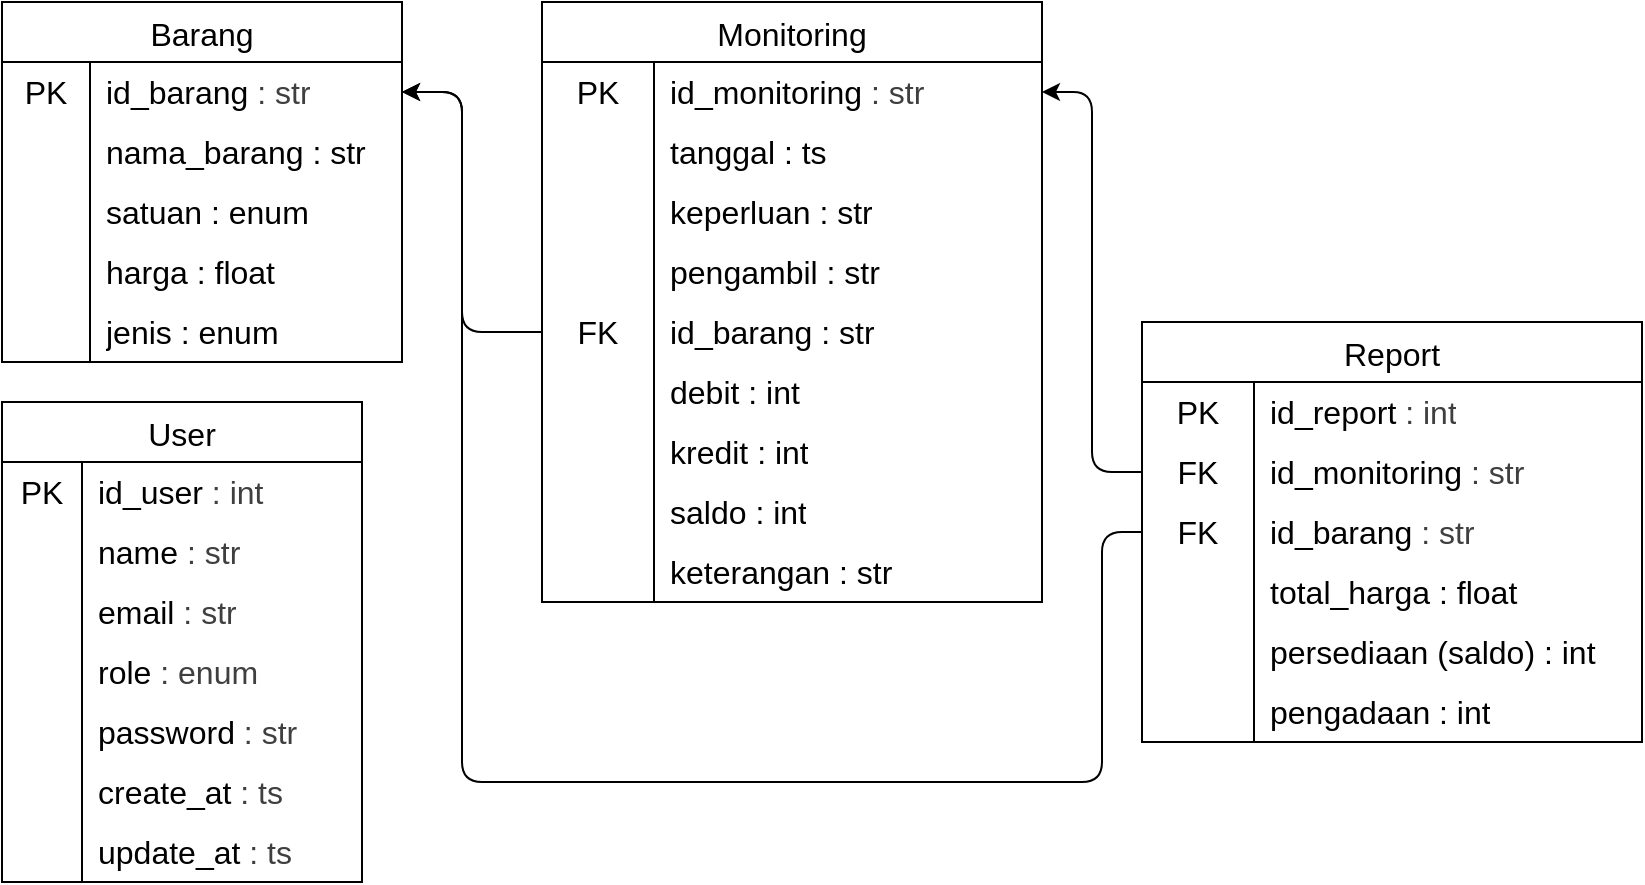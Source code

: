 <mxfile>
    <diagram id="gFzKR7g1kP2Q_AJf-VaJ" name="relation-tb">
        <mxGraphModel dx="2092" dy="632" grid="1" gridSize="10" guides="1" tooltips="1" connect="1" arrows="1" fold="1" page="1" pageScale="1" pageWidth="850" pageHeight="1100" math="0" shadow="0">
            <root>
                <mxCell id="0"/>
                <mxCell id="1" parent="0"/>
                <mxCell id="rcwX4UWqx9n2q3kjwGo_-1" value="Monitoring" style="shape=table;startSize=30;container=1;collapsible=0;childLayout=tableLayout;fixedRows=1;rowLines=0;fontStyle=0;strokeColor=default;fontSize=16;" parent="1" vertex="1">
                    <mxGeometry x="180" y="80" width="250" height="300" as="geometry"/>
                </mxCell>
                <mxCell id="rcwX4UWqx9n2q3kjwGo_-26" value="" style="shape=tableRow;horizontal=0;startSize=0;swimlaneHead=0;swimlaneBody=0;top=0;left=0;bottom=0;right=0;collapsible=0;dropTarget=0;fillColor=none;points=[[0,0.5],[1,0.5]];portConstraint=eastwest;strokeColor=inherit;fontSize=16;" parent="rcwX4UWqx9n2q3kjwGo_-1" vertex="1">
                    <mxGeometry y="30" width="250" height="30" as="geometry"/>
                </mxCell>
                <mxCell id="rcwX4UWqx9n2q3kjwGo_-27" value="PK" style="shape=partialRectangle;html=1;whiteSpace=wrap;connectable=0;fillColor=none;top=0;left=0;bottom=0;right=0;overflow=hidden;strokeColor=inherit;fontSize=16;" parent="rcwX4UWqx9n2q3kjwGo_-26" vertex="1">
                    <mxGeometry width="56" height="30" as="geometry">
                        <mxRectangle width="56" height="30" as="alternateBounds"/>
                    </mxGeometry>
                </mxCell>
                <mxCell id="rcwX4UWqx9n2q3kjwGo_-28" value="&lt;span style=&quot;background-color: transparent; color: rgb(63, 63, 63);&quot;&gt;&lt;font color=&quot;#000000&quot;&gt;id_monitoring&lt;/font&gt;&lt;/span&gt;&lt;span style=&quot;color: rgb(63, 63, 63); background-color: transparent;&quot;&gt; : str&lt;/span&gt;" style="shape=partialRectangle;html=1;whiteSpace=wrap;connectable=0;fillColor=none;top=0;left=0;bottom=0;right=0;align=left;spacingLeft=6;overflow=hidden;strokeColor=inherit;fontSize=16;" parent="rcwX4UWqx9n2q3kjwGo_-26" vertex="1">
                    <mxGeometry x="56" width="194" height="30" as="geometry">
                        <mxRectangle width="194" height="30" as="alternateBounds"/>
                    </mxGeometry>
                </mxCell>
                <mxCell id="rcwX4UWqx9n2q3kjwGo_-161" value="" style="shape=tableRow;horizontal=0;startSize=0;swimlaneHead=0;swimlaneBody=0;top=0;left=0;bottom=0;right=0;collapsible=0;dropTarget=0;fillColor=none;points=[[0,0.5],[1,0.5]];portConstraint=eastwest;strokeColor=inherit;fontSize=16;" parent="rcwX4UWqx9n2q3kjwGo_-1" vertex="1">
                    <mxGeometry y="60" width="250" height="30" as="geometry"/>
                </mxCell>
                <mxCell id="rcwX4UWqx9n2q3kjwGo_-162" value="" style="shape=partialRectangle;html=1;whiteSpace=wrap;connectable=0;fillColor=none;top=0;left=0;bottom=0;right=0;overflow=hidden;strokeColor=inherit;fontSize=16;" parent="rcwX4UWqx9n2q3kjwGo_-161" vertex="1">
                    <mxGeometry width="56" height="30" as="geometry">
                        <mxRectangle width="56" height="30" as="alternateBounds"/>
                    </mxGeometry>
                </mxCell>
                <mxCell id="rcwX4UWqx9n2q3kjwGo_-163" value="tanggal : ts" style="shape=partialRectangle;html=1;whiteSpace=wrap;connectable=0;fillColor=none;top=0;left=0;bottom=0;right=0;align=left;spacingLeft=6;overflow=hidden;strokeColor=inherit;fontSize=16;" parent="rcwX4UWqx9n2q3kjwGo_-161" vertex="1">
                    <mxGeometry x="56" width="194" height="30" as="geometry">
                        <mxRectangle width="194" height="30" as="alternateBounds"/>
                    </mxGeometry>
                </mxCell>
                <mxCell id="rcwX4UWqx9n2q3kjwGo_-5" value="" style="shape=tableRow;horizontal=0;startSize=0;swimlaneHead=0;swimlaneBody=0;top=0;left=0;bottom=0;right=0;collapsible=0;dropTarget=0;fillColor=none;points=[[0,0.5],[1,0.5]];portConstraint=eastwest;strokeColor=inherit;fontSize=16;" parent="rcwX4UWqx9n2q3kjwGo_-1" vertex="1">
                    <mxGeometry y="90" width="250" height="30" as="geometry"/>
                </mxCell>
                <mxCell id="rcwX4UWqx9n2q3kjwGo_-6" value="" style="shape=partialRectangle;html=1;whiteSpace=wrap;connectable=0;fillColor=none;top=0;left=0;bottom=0;right=0;overflow=hidden;strokeColor=inherit;fontSize=16;" parent="rcwX4UWqx9n2q3kjwGo_-5" vertex="1">
                    <mxGeometry width="56" height="30" as="geometry">
                        <mxRectangle width="56" height="30" as="alternateBounds"/>
                    </mxGeometry>
                </mxCell>
                <mxCell id="rcwX4UWqx9n2q3kjwGo_-7" value="keperluan : str" style="shape=partialRectangle;html=1;whiteSpace=wrap;connectable=0;fillColor=none;top=0;left=0;bottom=0;right=0;align=left;spacingLeft=6;overflow=hidden;strokeColor=inherit;fontSize=16;" parent="rcwX4UWqx9n2q3kjwGo_-5" vertex="1">
                    <mxGeometry x="56" width="194" height="30" as="geometry">
                        <mxRectangle width="194" height="30" as="alternateBounds"/>
                    </mxGeometry>
                </mxCell>
                <mxCell id="rcwX4UWqx9n2q3kjwGo_-130" value="" style="shape=tableRow;horizontal=0;startSize=0;swimlaneHead=0;swimlaneBody=0;top=0;left=0;bottom=0;right=0;collapsible=0;dropTarget=0;fillColor=none;points=[[0,0.5],[1,0.5]];portConstraint=eastwest;strokeColor=inherit;fontSize=16;" parent="rcwX4UWqx9n2q3kjwGo_-1" vertex="1">
                    <mxGeometry y="120" width="250" height="30" as="geometry"/>
                </mxCell>
                <mxCell id="rcwX4UWqx9n2q3kjwGo_-131" value="" style="shape=partialRectangle;html=1;whiteSpace=wrap;connectable=0;fillColor=none;top=0;left=0;bottom=0;right=0;overflow=hidden;strokeColor=inherit;fontSize=16;" parent="rcwX4UWqx9n2q3kjwGo_-130" vertex="1">
                    <mxGeometry width="56" height="30" as="geometry">
                        <mxRectangle width="56" height="30" as="alternateBounds"/>
                    </mxGeometry>
                </mxCell>
                <mxCell id="rcwX4UWqx9n2q3kjwGo_-132" value="pengambil : str" style="shape=partialRectangle;html=1;whiteSpace=wrap;connectable=0;fillColor=none;top=0;left=0;bottom=0;right=0;align=left;spacingLeft=6;overflow=hidden;strokeColor=inherit;fontSize=16;" parent="rcwX4UWqx9n2q3kjwGo_-130" vertex="1">
                    <mxGeometry x="56" width="194" height="30" as="geometry">
                        <mxRectangle width="194" height="30" as="alternateBounds"/>
                    </mxGeometry>
                </mxCell>
                <mxCell id="rcwX4UWqx9n2q3kjwGo_-73" value="" style="shape=tableRow;horizontal=0;startSize=0;swimlaneHead=0;swimlaneBody=0;top=0;left=0;bottom=0;right=0;collapsible=0;dropTarget=0;fillColor=none;points=[[0,0.5],[1,0.5]];portConstraint=eastwest;strokeColor=inherit;fontSize=16;" parent="rcwX4UWqx9n2q3kjwGo_-1" vertex="1">
                    <mxGeometry y="150" width="250" height="30" as="geometry"/>
                </mxCell>
                <mxCell id="rcwX4UWqx9n2q3kjwGo_-74" value="FK" style="shape=partialRectangle;html=1;whiteSpace=wrap;connectable=0;fillColor=none;top=0;left=0;bottom=0;right=0;overflow=hidden;strokeColor=inherit;fontSize=16;" parent="rcwX4UWqx9n2q3kjwGo_-73" vertex="1">
                    <mxGeometry width="56" height="30" as="geometry">
                        <mxRectangle width="56" height="30" as="alternateBounds"/>
                    </mxGeometry>
                </mxCell>
                <mxCell id="rcwX4UWqx9n2q3kjwGo_-75" value="id_barang : str" style="shape=partialRectangle;html=1;whiteSpace=wrap;connectable=0;fillColor=none;top=0;left=0;bottom=0;right=0;align=left;spacingLeft=6;overflow=hidden;strokeColor=inherit;fontSize=16;" parent="rcwX4UWqx9n2q3kjwGo_-73" vertex="1">
                    <mxGeometry x="56" width="194" height="30" as="geometry">
                        <mxRectangle width="194" height="30" as="alternateBounds"/>
                    </mxGeometry>
                </mxCell>
                <mxCell id="rcwX4UWqx9n2q3kjwGo_-185" value="" style="shape=tableRow;horizontal=0;startSize=0;swimlaneHead=0;swimlaneBody=0;top=0;left=0;bottom=0;right=0;collapsible=0;dropTarget=0;fillColor=none;points=[[0,0.5],[1,0.5]];portConstraint=eastwest;strokeColor=inherit;fontSize=16;" parent="rcwX4UWqx9n2q3kjwGo_-1" vertex="1">
                    <mxGeometry y="180" width="250" height="30" as="geometry"/>
                </mxCell>
                <mxCell id="rcwX4UWqx9n2q3kjwGo_-186" value="" style="shape=partialRectangle;html=1;whiteSpace=wrap;connectable=0;fillColor=none;top=0;left=0;bottom=0;right=0;overflow=hidden;strokeColor=inherit;fontSize=16;" parent="rcwX4UWqx9n2q3kjwGo_-185" vertex="1">
                    <mxGeometry width="56" height="30" as="geometry">
                        <mxRectangle width="56" height="30" as="alternateBounds"/>
                    </mxGeometry>
                </mxCell>
                <mxCell id="rcwX4UWqx9n2q3kjwGo_-187" value="debit : int" style="shape=partialRectangle;html=1;whiteSpace=wrap;connectable=0;fillColor=none;top=0;left=0;bottom=0;right=0;align=left;spacingLeft=6;overflow=hidden;strokeColor=inherit;fontSize=16;" parent="rcwX4UWqx9n2q3kjwGo_-185" vertex="1">
                    <mxGeometry x="56" width="194" height="30" as="geometry">
                        <mxRectangle width="194" height="30" as="alternateBounds"/>
                    </mxGeometry>
                </mxCell>
                <mxCell id="rcwX4UWqx9n2q3kjwGo_-182" value="" style="shape=tableRow;horizontal=0;startSize=0;swimlaneHead=0;swimlaneBody=0;top=0;left=0;bottom=0;right=0;collapsible=0;dropTarget=0;fillColor=none;points=[[0,0.5],[1,0.5]];portConstraint=eastwest;strokeColor=inherit;fontSize=16;" parent="rcwX4UWqx9n2q3kjwGo_-1" vertex="1">
                    <mxGeometry y="210" width="250" height="30" as="geometry"/>
                </mxCell>
                <mxCell id="rcwX4UWqx9n2q3kjwGo_-183" value="" style="shape=partialRectangle;html=1;whiteSpace=wrap;connectable=0;fillColor=none;top=0;left=0;bottom=0;right=0;overflow=hidden;strokeColor=inherit;fontSize=16;" parent="rcwX4UWqx9n2q3kjwGo_-182" vertex="1">
                    <mxGeometry width="56" height="30" as="geometry">
                        <mxRectangle width="56" height="30" as="alternateBounds"/>
                    </mxGeometry>
                </mxCell>
                <mxCell id="rcwX4UWqx9n2q3kjwGo_-184" value="kredit : int" style="shape=partialRectangle;html=1;whiteSpace=wrap;connectable=0;fillColor=none;top=0;left=0;bottom=0;right=0;align=left;spacingLeft=6;overflow=hidden;strokeColor=inherit;fontSize=16;" parent="rcwX4UWqx9n2q3kjwGo_-182" vertex="1">
                    <mxGeometry x="56" width="194" height="30" as="geometry">
                        <mxRectangle width="194" height="30" as="alternateBounds"/>
                    </mxGeometry>
                </mxCell>
                <mxCell id="rcwX4UWqx9n2q3kjwGo_-188" value="" style="shape=tableRow;horizontal=0;startSize=0;swimlaneHead=0;swimlaneBody=0;top=0;left=0;bottom=0;right=0;collapsible=0;dropTarget=0;fillColor=none;points=[[0,0.5],[1,0.5]];portConstraint=eastwest;strokeColor=inherit;fontSize=16;" parent="rcwX4UWqx9n2q3kjwGo_-1" vertex="1">
                    <mxGeometry y="240" width="250" height="30" as="geometry"/>
                </mxCell>
                <mxCell id="rcwX4UWqx9n2q3kjwGo_-189" value="" style="shape=partialRectangle;html=1;whiteSpace=wrap;connectable=0;fillColor=none;top=0;left=0;bottom=0;right=0;overflow=hidden;strokeColor=inherit;fontSize=16;" parent="rcwX4UWqx9n2q3kjwGo_-188" vertex="1">
                    <mxGeometry width="56" height="30" as="geometry">
                        <mxRectangle width="56" height="30" as="alternateBounds"/>
                    </mxGeometry>
                </mxCell>
                <mxCell id="rcwX4UWqx9n2q3kjwGo_-190" value="saldo : int" style="shape=partialRectangle;html=1;whiteSpace=wrap;connectable=0;fillColor=none;top=0;left=0;bottom=0;right=0;align=left;spacingLeft=6;overflow=hidden;strokeColor=inherit;fontSize=16;" parent="rcwX4UWqx9n2q3kjwGo_-188" vertex="1">
                    <mxGeometry x="56" width="194" height="30" as="geometry">
                        <mxRectangle width="194" height="30" as="alternateBounds"/>
                    </mxGeometry>
                </mxCell>
                <mxCell id="rcwX4UWqx9n2q3kjwGo_-191" value="" style="shape=tableRow;horizontal=0;startSize=0;swimlaneHead=0;swimlaneBody=0;top=0;left=0;bottom=0;right=0;collapsible=0;dropTarget=0;fillColor=none;points=[[0,0.5],[1,0.5]];portConstraint=eastwest;strokeColor=inherit;fontSize=16;" parent="rcwX4UWqx9n2q3kjwGo_-1" vertex="1">
                    <mxGeometry y="270" width="250" height="30" as="geometry"/>
                </mxCell>
                <mxCell id="rcwX4UWqx9n2q3kjwGo_-192" value="" style="shape=partialRectangle;html=1;whiteSpace=wrap;connectable=0;fillColor=none;top=0;left=0;bottom=0;right=0;overflow=hidden;strokeColor=inherit;fontSize=16;" parent="rcwX4UWqx9n2q3kjwGo_-191" vertex="1">
                    <mxGeometry width="56" height="30" as="geometry">
                        <mxRectangle width="56" height="30" as="alternateBounds"/>
                    </mxGeometry>
                </mxCell>
                <mxCell id="rcwX4UWqx9n2q3kjwGo_-193" value="keterangan : str" style="shape=partialRectangle;html=1;whiteSpace=wrap;connectable=0;fillColor=none;top=0;left=0;bottom=0;right=0;align=left;spacingLeft=6;overflow=hidden;strokeColor=inherit;fontSize=16;" parent="rcwX4UWqx9n2q3kjwGo_-191" vertex="1">
                    <mxGeometry x="56" width="194" height="30" as="geometry">
                        <mxRectangle width="194" height="30" as="alternateBounds"/>
                    </mxGeometry>
                </mxCell>
                <mxCell id="rcwX4UWqx9n2q3kjwGo_-29" value="User" style="shape=table;startSize=30;container=1;collapsible=0;childLayout=tableLayout;fixedRows=1;rowLines=0;fontStyle=0;strokeColor=default;fontSize=16;" parent="1" vertex="1">
                    <mxGeometry x="-90" y="280" width="180" height="240" as="geometry"/>
                </mxCell>
                <mxCell id="rcwX4UWqx9n2q3kjwGo_-30" value="" style="shape=tableRow;horizontal=0;startSize=0;swimlaneHead=0;swimlaneBody=0;top=0;left=0;bottom=0;right=0;collapsible=0;dropTarget=0;fillColor=none;points=[[0,0.5],[1,0.5]];portConstraint=eastwest;strokeColor=inherit;fontSize=16;" parent="rcwX4UWqx9n2q3kjwGo_-29" vertex="1">
                    <mxGeometry y="30" width="180" height="30" as="geometry"/>
                </mxCell>
                <mxCell id="rcwX4UWqx9n2q3kjwGo_-31" value="PK" style="shape=partialRectangle;html=1;whiteSpace=wrap;connectable=0;fillColor=none;top=0;left=0;bottom=0;right=0;overflow=hidden;strokeColor=inherit;fontSize=16;" parent="rcwX4UWqx9n2q3kjwGo_-30" vertex="1">
                    <mxGeometry width="40" height="30" as="geometry">
                        <mxRectangle width="40" height="30" as="alternateBounds"/>
                    </mxGeometry>
                </mxCell>
                <mxCell id="rcwX4UWqx9n2q3kjwGo_-32" value="&lt;span style=&quot;background-color: transparent; color: rgb(63, 63, 63);&quot;&gt;&lt;font color=&quot;#000000&quot;&gt;id_user&lt;/font&gt;&lt;/span&gt;&lt;span style=&quot;color: rgb(63, 63, 63); background-color: transparent;&quot;&gt;&amp;nbsp;: int&lt;/span&gt;" style="shape=partialRectangle;html=1;whiteSpace=wrap;connectable=0;fillColor=none;top=0;left=0;bottom=0;right=0;align=left;spacingLeft=6;overflow=hidden;strokeColor=inherit;fontSize=16;" parent="rcwX4UWqx9n2q3kjwGo_-30" vertex="1">
                    <mxGeometry x="40" width="140" height="30" as="geometry">
                        <mxRectangle width="140" height="30" as="alternateBounds"/>
                    </mxGeometry>
                </mxCell>
                <mxCell id="rcwX4UWqx9n2q3kjwGo_-55" value="" style="shape=tableRow;horizontal=0;startSize=0;swimlaneHead=0;swimlaneBody=0;top=0;left=0;bottom=0;right=0;collapsible=0;dropTarget=0;fillColor=none;points=[[0,0.5],[1,0.5]];portConstraint=eastwest;strokeColor=inherit;fontSize=16;" parent="rcwX4UWqx9n2q3kjwGo_-29" vertex="1">
                    <mxGeometry y="60" width="180" height="30" as="geometry"/>
                </mxCell>
                <mxCell id="rcwX4UWqx9n2q3kjwGo_-56" value="" style="shape=partialRectangle;html=1;whiteSpace=wrap;connectable=0;fillColor=none;top=0;left=0;bottom=0;right=0;overflow=hidden;strokeColor=inherit;fontSize=16;" parent="rcwX4UWqx9n2q3kjwGo_-55" vertex="1">
                    <mxGeometry width="40" height="30" as="geometry">
                        <mxRectangle width="40" height="30" as="alternateBounds"/>
                    </mxGeometry>
                </mxCell>
                <mxCell id="rcwX4UWqx9n2q3kjwGo_-57" value="&lt;span style=&quot;background-color: transparent; color: rgb(63, 63, 63);&quot;&gt;&lt;font color=&quot;#000000&quot;&gt;name&lt;/font&gt;&lt;/span&gt;&lt;span style=&quot;color: rgb(63, 63, 63); background-color: transparent;&quot;&gt; : str&lt;/span&gt;" style="shape=partialRectangle;html=1;whiteSpace=wrap;connectable=0;fillColor=none;top=0;left=0;bottom=0;right=0;align=left;spacingLeft=6;overflow=hidden;strokeColor=inherit;fontSize=16;" parent="rcwX4UWqx9n2q3kjwGo_-55" vertex="1">
                    <mxGeometry x="40" width="140" height="30" as="geometry">
                        <mxRectangle width="140" height="30" as="alternateBounds"/>
                    </mxGeometry>
                </mxCell>
                <mxCell id="rcwX4UWqx9n2q3kjwGo_-58" value="" style="shape=tableRow;horizontal=0;startSize=0;swimlaneHead=0;swimlaneBody=0;top=0;left=0;bottom=0;right=0;collapsible=0;dropTarget=0;fillColor=none;points=[[0,0.5],[1,0.5]];portConstraint=eastwest;strokeColor=inherit;fontSize=16;" parent="rcwX4UWqx9n2q3kjwGo_-29" vertex="1">
                    <mxGeometry y="90" width="180" height="30" as="geometry"/>
                </mxCell>
                <mxCell id="rcwX4UWqx9n2q3kjwGo_-59" value="" style="shape=partialRectangle;html=1;whiteSpace=wrap;connectable=0;fillColor=none;top=0;left=0;bottom=0;right=0;overflow=hidden;strokeColor=inherit;fontSize=16;" parent="rcwX4UWqx9n2q3kjwGo_-58" vertex="1">
                    <mxGeometry width="40" height="30" as="geometry">
                        <mxRectangle width="40" height="30" as="alternateBounds"/>
                    </mxGeometry>
                </mxCell>
                <mxCell id="rcwX4UWqx9n2q3kjwGo_-60" value="&lt;span style=&quot;background-color: transparent; color: rgb(63, 63, 63);&quot;&gt;&lt;font color=&quot;#000000&quot;&gt;email&lt;/font&gt;&lt;/span&gt;&lt;span style=&quot;color: rgb(63, 63, 63); background-color: transparent;&quot;&gt; : str&lt;/span&gt;" style="shape=partialRectangle;html=1;whiteSpace=wrap;connectable=0;fillColor=none;top=0;left=0;bottom=0;right=0;align=left;spacingLeft=6;overflow=hidden;strokeColor=inherit;fontSize=16;" parent="rcwX4UWqx9n2q3kjwGo_-58" vertex="1">
                    <mxGeometry x="40" width="140" height="30" as="geometry">
                        <mxRectangle width="140" height="30" as="alternateBounds"/>
                    </mxGeometry>
                </mxCell>
                <mxCell id="rcwX4UWqx9n2q3kjwGo_-61" value="" style="shape=tableRow;horizontal=0;startSize=0;swimlaneHead=0;swimlaneBody=0;top=0;left=0;bottom=0;right=0;collapsible=0;dropTarget=0;fillColor=none;points=[[0,0.5],[1,0.5]];portConstraint=eastwest;strokeColor=inherit;fontSize=16;" parent="rcwX4UWqx9n2q3kjwGo_-29" vertex="1">
                    <mxGeometry y="120" width="180" height="30" as="geometry"/>
                </mxCell>
                <mxCell id="rcwX4UWqx9n2q3kjwGo_-62" value="" style="shape=partialRectangle;html=1;whiteSpace=wrap;connectable=0;fillColor=none;top=0;left=0;bottom=0;right=0;overflow=hidden;strokeColor=inherit;fontSize=16;" parent="rcwX4UWqx9n2q3kjwGo_-61" vertex="1">
                    <mxGeometry width="40" height="30" as="geometry">
                        <mxRectangle width="40" height="30" as="alternateBounds"/>
                    </mxGeometry>
                </mxCell>
                <mxCell id="rcwX4UWqx9n2q3kjwGo_-63" value="&lt;span style=&quot;background-color: transparent; color: rgb(63, 63, 63);&quot;&gt;&lt;font color=&quot;#000000&quot;&gt;role&lt;/font&gt;&lt;/span&gt;&lt;span style=&quot;color: rgb(63, 63, 63); background-color: transparent;&quot;&gt; : enum&lt;/span&gt;" style="shape=partialRectangle;html=1;whiteSpace=wrap;connectable=0;fillColor=none;top=0;left=0;bottom=0;right=0;align=left;spacingLeft=6;overflow=hidden;strokeColor=inherit;fontSize=16;" parent="rcwX4UWqx9n2q3kjwGo_-61" vertex="1">
                    <mxGeometry x="40" width="140" height="30" as="geometry">
                        <mxRectangle width="140" height="30" as="alternateBounds"/>
                    </mxGeometry>
                </mxCell>
                <mxCell id="rcwX4UWqx9n2q3kjwGo_-64" value="" style="shape=tableRow;horizontal=0;startSize=0;swimlaneHead=0;swimlaneBody=0;top=0;left=0;bottom=0;right=0;collapsible=0;dropTarget=0;fillColor=none;points=[[0,0.5],[1,0.5]];portConstraint=eastwest;strokeColor=inherit;fontSize=16;" parent="rcwX4UWqx9n2q3kjwGo_-29" vertex="1">
                    <mxGeometry y="150" width="180" height="30" as="geometry"/>
                </mxCell>
                <mxCell id="rcwX4UWqx9n2q3kjwGo_-65" value="" style="shape=partialRectangle;html=1;whiteSpace=wrap;connectable=0;fillColor=none;top=0;left=0;bottom=0;right=0;overflow=hidden;strokeColor=inherit;fontSize=16;" parent="rcwX4UWqx9n2q3kjwGo_-64" vertex="1">
                    <mxGeometry width="40" height="30" as="geometry">
                        <mxRectangle width="40" height="30" as="alternateBounds"/>
                    </mxGeometry>
                </mxCell>
                <mxCell id="rcwX4UWqx9n2q3kjwGo_-66" value="&lt;span style=&quot;background-color: transparent; color: rgb(63, 63, 63);&quot;&gt;&lt;font color=&quot;#000000&quot;&gt;password&lt;/font&gt;&lt;/span&gt;&lt;span style=&quot;color: rgb(63, 63, 63); background-color: transparent;&quot;&gt; : str&lt;/span&gt;" style="shape=partialRectangle;html=1;whiteSpace=wrap;connectable=0;fillColor=none;top=0;left=0;bottom=0;right=0;align=left;spacingLeft=6;overflow=hidden;strokeColor=inherit;fontSize=16;" parent="rcwX4UWqx9n2q3kjwGo_-64" vertex="1">
                    <mxGeometry x="40" width="140" height="30" as="geometry">
                        <mxRectangle width="140" height="30" as="alternateBounds"/>
                    </mxGeometry>
                </mxCell>
                <mxCell id="rcwX4UWqx9n2q3kjwGo_-67" value="" style="shape=tableRow;horizontal=0;startSize=0;swimlaneHead=0;swimlaneBody=0;top=0;left=0;bottom=0;right=0;collapsible=0;dropTarget=0;fillColor=none;points=[[0,0.5],[1,0.5]];portConstraint=eastwest;strokeColor=inherit;fontSize=16;" parent="rcwX4UWqx9n2q3kjwGo_-29" vertex="1">
                    <mxGeometry y="180" width="180" height="30" as="geometry"/>
                </mxCell>
                <mxCell id="rcwX4UWqx9n2q3kjwGo_-68" value="" style="shape=partialRectangle;html=1;whiteSpace=wrap;connectable=0;fillColor=none;top=0;left=0;bottom=0;right=0;overflow=hidden;strokeColor=inherit;fontSize=16;" parent="rcwX4UWqx9n2q3kjwGo_-67" vertex="1">
                    <mxGeometry width="40" height="30" as="geometry">
                        <mxRectangle width="40" height="30" as="alternateBounds"/>
                    </mxGeometry>
                </mxCell>
                <mxCell id="rcwX4UWqx9n2q3kjwGo_-69" value="&lt;span style=&quot;background-color: transparent; color: rgb(63, 63, 63);&quot;&gt;&lt;font color=&quot;#000000&quot;&gt;create_at&lt;/font&gt;&lt;/span&gt;&lt;span style=&quot;color: rgb(63, 63, 63); background-color: transparent;&quot;&gt; : ts&lt;/span&gt;" style="shape=partialRectangle;html=1;whiteSpace=wrap;connectable=0;fillColor=none;top=0;left=0;bottom=0;right=0;align=left;spacingLeft=6;overflow=hidden;strokeColor=inherit;fontSize=16;" parent="rcwX4UWqx9n2q3kjwGo_-67" vertex="1">
                    <mxGeometry x="40" width="140" height="30" as="geometry">
                        <mxRectangle width="140" height="30" as="alternateBounds"/>
                    </mxGeometry>
                </mxCell>
                <mxCell id="rcwX4UWqx9n2q3kjwGo_-70" value="" style="shape=tableRow;horizontal=0;startSize=0;swimlaneHead=0;swimlaneBody=0;top=0;left=0;bottom=0;right=0;collapsible=0;dropTarget=0;fillColor=none;points=[[0,0.5],[1,0.5]];portConstraint=eastwest;strokeColor=inherit;fontSize=16;" parent="rcwX4UWqx9n2q3kjwGo_-29" vertex="1">
                    <mxGeometry y="210" width="180" height="30" as="geometry"/>
                </mxCell>
                <mxCell id="rcwX4UWqx9n2q3kjwGo_-71" value="" style="shape=partialRectangle;html=1;whiteSpace=wrap;connectable=0;fillColor=none;top=0;left=0;bottom=0;right=0;overflow=hidden;strokeColor=inherit;fontSize=16;" parent="rcwX4UWqx9n2q3kjwGo_-70" vertex="1">
                    <mxGeometry width="40" height="30" as="geometry">
                        <mxRectangle width="40" height="30" as="alternateBounds"/>
                    </mxGeometry>
                </mxCell>
                <mxCell id="rcwX4UWqx9n2q3kjwGo_-72" value="&lt;span style=&quot;background-color: transparent; color: rgb(63, 63, 63);&quot;&gt;&lt;font color=&quot;#000000&quot;&gt;update_at&lt;/font&gt;&lt;/span&gt;&lt;span style=&quot;color: rgb(63, 63, 63); background-color: transparent;&quot;&gt; : ts&lt;/span&gt;" style="shape=partialRectangle;html=1;whiteSpace=wrap;connectable=0;fillColor=none;top=0;left=0;bottom=0;right=0;align=left;spacingLeft=6;overflow=hidden;strokeColor=inherit;fontSize=16;" parent="rcwX4UWqx9n2q3kjwGo_-70" vertex="1">
                    <mxGeometry x="40" width="140" height="30" as="geometry">
                        <mxRectangle width="140" height="30" as="alternateBounds"/>
                    </mxGeometry>
                </mxCell>
                <mxCell id="rcwX4UWqx9n2q3kjwGo_-98" value="Barang" style="shape=table;startSize=30;container=1;collapsible=0;childLayout=tableLayout;fixedRows=1;rowLines=0;fontStyle=0;strokeColor=default;fontSize=16;" parent="1" vertex="1">
                    <mxGeometry x="-90" y="80" width="200" height="180" as="geometry"/>
                </mxCell>
                <mxCell id="rcwX4UWqx9n2q3kjwGo_-99" value="" style="shape=tableRow;horizontal=0;startSize=0;swimlaneHead=0;swimlaneBody=0;top=0;left=0;bottom=0;right=0;collapsible=0;dropTarget=0;fillColor=none;points=[[0,0.5],[1,0.5]];portConstraint=eastwest;strokeColor=inherit;fontSize=16;" parent="rcwX4UWqx9n2q3kjwGo_-98" vertex="1">
                    <mxGeometry y="30" width="200" height="30" as="geometry"/>
                </mxCell>
                <mxCell id="rcwX4UWqx9n2q3kjwGo_-100" value="PK" style="shape=partialRectangle;html=1;whiteSpace=wrap;connectable=0;fillColor=none;top=0;left=0;bottom=0;right=0;overflow=hidden;strokeColor=inherit;fontSize=16;" parent="rcwX4UWqx9n2q3kjwGo_-99" vertex="1">
                    <mxGeometry width="44" height="30" as="geometry">
                        <mxRectangle width="44" height="30" as="alternateBounds"/>
                    </mxGeometry>
                </mxCell>
                <mxCell id="rcwX4UWqx9n2q3kjwGo_-101" value="&lt;span style=&quot;background-color: transparent; color: rgb(63, 63, 63);&quot;&gt;&lt;font color=&quot;#000000&quot;&gt;id_barang&lt;/font&gt;&lt;/span&gt;&lt;span style=&quot;color: rgb(63, 63, 63); background-color: transparent;&quot;&gt;&amp;nbsp;: str&lt;/span&gt;" style="shape=partialRectangle;html=1;whiteSpace=wrap;connectable=0;fillColor=none;top=0;left=0;bottom=0;right=0;align=left;spacingLeft=6;overflow=hidden;strokeColor=inherit;fontSize=16;" parent="rcwX4UWqx9n2q3kjwGo_-99" vertex="1">
                    <mxGeometry x="44" width="156" height="30" as="geometry">
                        <mxRectangle width="156" height="30" as="alternateBounds"/>
                    </mxGeometry>
                </mxCell>
                <mxCell id="rcwX4UWqx9n2q3kjwGo_-155" value="" style="shape=tableRow;horizontal=0;startSize=0;swimlaneHead=0;swimlaneBody=0;top=0;left=0;bottom=0;right=0;collapsible=0;dropTarget=0;fillColor=none;points=[[0,0.5],[1,0.5]];portConstraint=eastwest;strokeColor=inherit;fontSize=16;" parent="rcwX4UWqx9n2q3kjwGo_-98" vertex="1">
                    <mxGeometry y="60" width="200" height="30" as="geometry"/>
                </mxCell>
                <mxCell id="rcwX4UWqx9n2q3kjwGo_-156" value="" style="shape=partialRectangle;html=1;whiteSpace=wrap;connectable=0;fillColor=none;top=0;left=0;bottom=0;right=0;overflow=hidden;strokeColor=inherit;fontSize=16;" parent="rcwX4UWqx9n2q3kjwGo_-155" vertex="1">
                    <mxGeometry width="44" height="30" as="geometry">
                        <mxRectangle width="44" height="30" as="alternateBounds"/>
                    </mxGeometry>
                </mxCell>
                <mxCell id="rcwX4UWqx9n2q3kjwGo_-157" value="nama_barang : str" style="shape=partialRectangle;html=1;whiteSpace=wrap;connectable=0;fillColor=none;top=0;left=0;bottom=0;right=0;align=left;spacingLeft=6;overflow=hidden;strokeColor=inherit;fontSize=16;" parent="rcwX4UWqx9n2q3kjwGo_-155" vertex="1">
                    <mxGeometry x="44" width="156" height="30" as="geometry">
                        <mxRectangle width="156" height="30" as="alternateBounds"/>
                    </mxGeometry>
                </mxCell>
                <mxCell id="rcwX4UWqx9n2q3kjwGo_-173" value="" style="shape=tableRow;horizontal=0;startSize=0;swimlaneHead=0;swimlaneBody=0;top=0;left=0;bottom=0;right=0;collapsible=0;dropTarget=0;fillColor=none;points=[[0,0.5],[1,0.5]];portConstraint=eastwest;strokeColor=inherit;fontSize=16;" parent="rcwX4UWqx9n2q3kjwGo_-98" vertex="1">
                    <mxGeometry y="90" width="200" height="30" as="geometry"/>
                </mxCell>
                <mxCell id="rcwX4UWqx9n2q3kjwGo_-174" value="" style="shape=partialRectangle;html=1;whiteSpace=wrap;connectable=0;fillColor=none;top=0;left=0;bottom=0;right=0;overflow=hidden;strokeColor=inherit;fontSize=16;" parent="rcwX4UWqx9n2q3kjwGo_-173" vertex="1">
                    <mxGeometry width="44" height="30" as="geometry">
                        <mxRectangle width="44" height="30" as="alternateBounds"/>
                    </mxGeometry>
                </mxCell>
                <mxCell id="rcwX4UWqx9n2q3kjwGo_-175" value="satuan : enum" style="shape=partialRectangle;html=1;whiteSpace=wrap;connectable=0;fillColor=none;top=0;left=0;bottom=0;right=0;align=left;spacingLeft=6;overflow=hidden;strokeColor=inherit;fontSize=16;" parent="rcwX4UWqx9n2q3kjwGo_-173" vertex="1">
                    <mxGeometry x="44" width="156" height="30" as="geometry">
                        <mxRectangle width="156" height="30" as="alternateBounds"/>
                    </mxGeometry>
                </mxCell>
                <mxCell id="rcwX4UWqx9n2q3kjwGo_-176" value="" style="shape=tableRow;horizontal=0;startSize=0;swimlaneHead=0;swimlaneBody=0;top=0;left=0;bottom=0;right=0;collapsible=0;dropTarget=0;fillColor=none;points=[[0,0.5],[1,0.5]];portConstraint=eastwest;strokeColor=inherit;fontSize=16;" parent="rcwX4UWqx9n2q3kjwGo_-98" vertex="1">
                    <mxGeometry y="120" width="200" height="30" as="geometry"/>
                </mxCell>
                <mxCell id="rcwX4UWqx9n2q3kjwGo_-177" value="" style="shape=partialRectangle;html=1;whiteSpace=wrap;connectable=0;fillColor=none;top=0;left=0;bottom=0;right=0;overflow=hidden;strokeColor=inherit;fontSize=16;" parent="rcwX4UWqx9n2q3kjwGo_-176" vertex="1">
                    <mxGeometry width="44" height="30" as="geometry">
                        <mxRectangle width="44" height="30" as="alternateBounds"/>
                    </mxGeometry>
                </mxCell>
                <mxCell id="rcwX4UWqx9n2q3kjwGo_-178" value="harga : float" style="shape=partialRectangle;html=1;whiteSpace=wrap;connectable=0;fillColor=none;top=0;left=0;bottom=0;right=0;align=left;spacingLeft=6;overflow=hidden;strokeColor=inherit;fontSize=16;" parent="rcwX4UWqx9n2q3kjwGo_-176" vertex="1">
                    <mxGeometry x="44" width="156" height="30" as="geometry">
                        <mxRectangle width="156" height="30" as="alternateBounds"/>
                    </mxGeometry>
                </mxCell>
                <mxCell id="2" value="" style="shape=tableRow;horizontal=0;startSize=0;swimlaneHead=0;swimlaneBody=0;top=0;left=0;bottom=0;right=0;collapsible=0;dropTarget=0;fillColor=none;points=[[0,0.5],[1,0.5]];portConstraint=eastwest;strokeColor=inherit;fontSize=16;" vertex="1" parent="rcwX4UWqx9n2q3kjwGo_-98">
                    <mxGeometry y="150" width="200" height="30" as="geometry"/>
                </mxCell>
                <mxCell id="3" value="" style="shape=partialRectangle;html=1;whiteSpace=wrap;connectable=0;fillColor=none;top=0;left=0;bottom=0;right=0;overflow=hidden;strokeColor=inherit;fontSize=16;" vertex="1" parent="2">
                    <mxGeometry width="44" height="30" as="geometry">
                        <mxRectangle width="44" height="30" as="alternateBounds"/>
                    </mxGeometry>
                </mxCell>
                <mxCell id="4" value="jenis : enum" style="shape=partialRectangle;html=1;whiteSpace=wrap;connectable=0;fillColor=none;top=0;left=0;bottom=0;right=0;align=left;spacingLeft=6;overflow=hidden;strokeColor=inherit;fontSize=16;" vertex="1" parent="2">
                    <mxGeometry x="44" width="156" height="30" as="geometry">
                        <mxRectangle width="156" height="30" as="alternateBounds"/>
                    </mxGeometry>
                </mxCell>
                <mxCell id="rcwX4UWqx9n2q3kjwGo_-129" style="edgeStyle=orthogonalEdgeStyle;html=1;exitX=0;exitY=0.5;exitDx=0;exitDy=0;entryX=1;entryY=0.5;entryDx=0;entryDy=0;" parent="1" source="rcwX4UWqx9n2q3kjwGo_-73" target="rcwX4UWqx9n2q3kjwGo_-99" edge="1">
                    <mxGeometry relative="1" as="geometry">
                        <Array as="points">
                            <mxPoint x="140" y="245"/>
                            <mxPoint x="140" y="125"/>
                        </Array>
                    </mxGeometry>
                </mxCell>
                <mxCell id="rcwX4UWqx9n2q3kjwGo_-133" value="Report" style="shape=table;startSize=30;container=1;collapsible=0;childLayout=tableLayout;fixedRows=1;rowLines=0;fontStyle=0;strokeColor=default;fontSize=16;" parent="1" vertex="1">
                    <mxGeometry x="480" y="240" width="250" height="210" as="geometry"/>
                </mxCell>
                <mxCell id="rcwX4UWqx9n2q3kjwGo_-134" value="" style="shape=tableRow;horizontal=0;startSize=0;swimlaneHead=0;swimlaneBody=0;top=0;left=0;bottom=0;right=0;collapsible=0;dropTarget=0;fillColor=none;points=[[0,0.5],[1,0.5]];portConstraint=eastwest;strokeColor=inherit;fontSize=16;" parent="rcwX4UWqx9n2q3kjwGo_-133" vertex="1">
                    <mxGeometry y="30" width="250" height="30" as="geometry"/>
                </mxCell>
                <mxCell id="rcwX4UWqx9n2q3kjwGo_-135" value="PK" style="shape=partialRectangle;html=1;whiteSpace=wrap;connectable=0;fillColor=none;top=0;left=0;bottom=0;right=0;overflow=hidden;strokeColor=inherit;fontSize=16;" parent="rcwX4UWqx9n2q3kjwGo_-134" vertex="1">
                    <mxGeometry width="56" height="30" as="geometry">
                        <mxRectangle width="56" height="30" as="alternateBounds"/>
                    </mxGeometry>
                </mxCell>
                <mxCell id="rcwX4UWqx9n2q3kjwGo_-136" value="&lt;span style=&quot;background-color: transparent; color: rgb(63, 63, 63);&quot;&gt;&lt;font color=&quot;#000000&quot;&gt;id_report&lt;/font&gt;&lt;/span&gt;&lt;span style=&quot;color: rgb(63, 63, 63); background-color: transparent;&quot;&gt;&amp;nbsp;: int&lt;/span&gt;" style="shape=partialRectangle;html=1;whiteSpace=wrap;connectable=0;fillColor=none;top=0;left=0;bottom=0;right=0;align=left;spacingLeft=6;overflow=hidden;strokeColor=inherit;fontSize=16;" parent="rcwX4UWqx9n2q3kjwGo_-134" vertex="1">
                    <mxGeometry x="56" width="194" height="30" as="geometry">
                        <mxRectangle width="194" height="30" as="alternateBounds"/>
                    </mxGeometry>
                </mxCell>
                <mxCell id="rcwX4UWqx9n2q3kjwGo_-137" value="" style="shape=tableRow;horizontal=0;startSize=0;swimlaneHead=0;swimlaneBody=0;top=0;left=0;bottom=0;right=0;collapsible=0;dropTarget=0;fillColor=none;points=[[0,0.5],[1,0.5]];portConstraint=eastwest;strokeColor=inherit;fontSize=16;" parent="rcwX4UWqx9n2q3kjwGo_-133" vertex="1">
                    <mxGeometry y="60" width="250" height="30" as="geometry"/>
                </mxCell>
                <mxCell id="rcwX4UWqx9n2q3kjwGo_-138" value="FK" style="shape=partialRectangle;html=1;whiteSpace=wrap;connectable=0;fillColor=none;top=0;left=0;bottom=0;right=0;overflow=hidden;strokeColor=inherit;fontSize=16;" parent="rcwX4UWqx9n2q3kjwGo_-137" vertex="1">
                    <mxGeometry width="56" height="30" as="geometry">
                        <mxRectangle width="56" height="30" as="alternateBounds"/>
                    </mxGeometry>
                </mxCell>
                <mxCell id="rcwX4UWqx9n2q3kjwGo_-139" value="&lt;span style=&quot;background-color: transparent; color: rgb(63, 63, 63);&quot;&gt;&lt;font color=&quot;#000000&quot;&gt;id_monitoring&lt;/font&gt;&lt;/span&gt;&lt;span style=&quot;color: rgb(63, 63, 63); background-color: transparent;&quot;&gt;&amp;nbsp;: str&lt;/span&gt;" style="shape=partialRectangle;html=1;whiteSpace=wrap;connectable=0;fillColor=none;top=0;left=0;bottom=0;right=0;align=left;spacingLeft=6;overflow=hidden;strokeColor=inherit;fontSize=16;" parent="rcwX4UWqx9n2q3kjwGo_-137" vertex="1">
                    <mxGeometry x="56" width="194" height="30" as="geometry">
                        <mxRectangle width="194" height="30" as="alternateBounds"/>
                    </mxGeometry>
                </mxCell>
                <mxCell id="rcwX4UWqx9n2q3kjwGo_-195" value="" style="shape=tableRow;horizontal=0;startSize=0;swimlaneHead=0;swimlaneBody=0;top=0;left=0;bottom=0;right=0;collapsible=0;dropTarget=0;fillColor=none;points=[[0,0.5],[1,0.5]];portConstraint=eastwest;strokeColor=inherit;fontSize=16;" parent="rcwX4UWqx9n2q3kjwGo_-133" vertex="1">
                    <mxGeometry y="90" width="250" height="30" as="geometry"/>
                </mxCell>
                <mxCell id="rcwX4UWqx9n2q3kjwGo_-196" value="FK" style="shape=partialRectangle;html=1;whiteSpace=wrap;connectable=0;fillColor=none;top=0;left=0;bottom=0;right=0;overflow=hidden;strokeColor=inherit;fontSize=16;" parent="rcwX4UWqx9n2q3kjwGo_-195" vertex="1">
                    <mxGeometry width="56" height="30" as="geometry">
                        <mxRectangle width="56" height="30" as="alternateBounds"/>
                    </mxGeometry>
                </mxCell>
                <mxCell id="rcwX4UWqx9n2q3kjwGo_-197" value="&lt;span style=&quot;background-color: transparent; color: rgb(63, 63, 63);&quot;&gt;&lt;font color=&quot;#000000&quot;&gt;id_barang&lt;/font&gt;&lt;/span&gt;&lt;span style=&quot;color: rgb(63, 63, 63); background-color: transparent;&quot;&gt;&amp;nbsp;: str&lt;/span&gt;" style="shape=partialRectangle;html=1;whiteSpace=wrap;connectable=0;fillColor=none;top=0;left=0;bottom=0;right=0;align=left;spacingLeft=6;overflow=hidden;strokeColor=inherit;fontSize=16;" parent="rcwX4UWqx9n2q3kjwGo_-195" vertex="1">
                    <mxGeometry x="56" width="194" height="30" as="geometry">
                        <mxRectangle width="194" height="30" as="alternateBounds"/>
                    </mxGeometry>
                </mxCell>
                <mxCell id="rcwX4UWqx9n2q3kjwGo_-167" value="" style="shape=tableRow;horizontal=0;startSize=0;swimlaneHead=0;swimlaneBody=0;top=0;left=0;bottom=0;right=0;collapsible=0;dropTarget=0;fillColor=none;points=[[0,0.5],[1,0.5]];portConstraint=eastwest;strokeColor=inherit;fontSize=16;" parent="rcwX4UWqx9n2q3kjwGo_-133" vertex="1">
                    <mxGeometry y="120" width="250" height="30" as="geometry"/>
                </mxCell>
                <mxCell id="rcwX4UWqx9n2q3kjwGo_-168" value="" style="shape=partialRectangle;html=1;whiteSpace=wrap;connectable=0;fillColor=none;top=0;left=0;bottom=0;right=0;overflow=hidden;strokeColor=inherit;fontSize=16;" parent="rcwX4UWqx9n2q3kjwGo_-167" vertex="1">
                    <mxGeometry width="56" height="30" as="geometry">
                        <mxRectangle width="56" height="30" as="alternateBounds"/>
                    </mxGeometry>
                </mxCell>
                <mxCell id="rcwX4UWqx9n2q3kjwGo_-169" value="total_harga : float" style="shape=partialRectangle;html=1;whiteSpace=wrap;connectable=0;fillColor=none;top=0;left=0;bottom=0;right=0;align=left;spacingLeft=6;overflow=hidden;strokeColor=inherit;fontSize=16;" parent="rcwX4UWqx9n2q3kjwGo_-167" vertex="1">
                    <mxGeometry x="56" width="194" height="30" as="geometry">
                        <mxRectangle width="194" height="30" as="alternateBounds"/>
                    </mxGeometry>
                </mxCell>
                <mxCell id="rcwX4UWqx9n2q3kjwGo_-170" value="" style="shape=tableRow;horizontal=0;startSize=0;swimlaneHead=0;swimlaneBody=0;top=0;left=0;bottom=0;right=0;collapsible=0;dropTarget=0;fillColor=none;points=[[0,0.5],[1,0.5]];portConstraint=eastwest;strokeColor=inherit;fontSize=16;" parent="rcwX4UWqx9n2q3kjwGo_-133" vertex="1">
                    <mxGeometry y="150" width="250" height="30" as="geometry"/>
                </mxCell>
                <mxCell id="rcwX4UWqx9n2q3kjwGo_-171" value="" style="shape=partialRectangle;html=1;whiteSpace=wrap;connectable=0;fillColor=none;top=0;left=0;bottom=0;right=0;overflow=hidden;strokeColor=inherit;fontSize=16;" parent="rcwX4UWqx9n2q3kjwGo_-170" vertex="1">
                    <mxGeometry width="56" height="30" as="geometry">
                        <mxRectangle width="56" height="30" as="alternateBounds"/>
                    </mxGeometry>
                </mxCell>
                <mxCell id="rcwX4UWqx9n2q3kjwGo_-172" value="persediaan (saldo) : int" style="shape=partialRectangle;html=1;whiteSpace=wrap;connectable=0;fillColor=none;top=0;left=0;bottom=0;right=0;align=left;spacingLeft=6;overflow=hidden;strokeColor=inherit;fontSize=16;" parent="rcwX4UWqx9n2q3kjwGo_-170" vertex="1">
                    <mxGeometry x="56" width="194" height="30" as="geometry">
                        <mxRectangle width="194" height="30" as="alternateBounds"/>
                    </mxGeometry>
                </mxCell>
                <mxCell id="rcwX4UWqx9n2q3kjwGo_-179" value="" style="shape=tableRow;horizontal=0;startSize=0;swimlaneHead=0;swimlaneBody=0;top=0;left=0;bottom=0;right=0;collapsible=0;dropTarget=0;fillColor=none;points=[[0,0.5],[1,0.5]];portConstraint=eastwest;strokeColor=inherit;fontSize=16;" parent="rcwX4UWqx9n2q3kjwGo_-133" vertex="1">
                    <mxGeometry y="180" width="250" height="30" as="geometry"/>
                </mxCell>
                <mxCell id="rcwX4UWqx9n2q3kjwGo_-180" value="" style="shape=partialRectangle;html=1;whiteSpace=wrap;connectable=0;fillColor=none;top=0;left=0;bottom=0;right=0;overflow=hidden;strokeColor=inherit;fontSize=16;" parent="rcwX4UWqx9n2q3kjwGo_-179" vertex="1">
                    <mxGeometry width="56" height="30" as="geometry">
                        <mxRectangle width="56" height="30" as="alternateBounds"/>
                    </mxGeometry>
                </mxCell>
                <mxCell id="rcwX4UWqx9n2q3kjwGo_-181" value="pengadaan : int" style="shape=partialRectangle;html=1;whiteSpace=wrap;connectable=0;fillColor=none;top=0;left=0;bottom=0;right=0;align=left;spacingLeft=6;overflow=hidden;strokeColor=inherit;fontSize=16;" parent="rcwX4UWqx9n2q3kjwGo_-179" vertex="1">
                    <mxGeometry x="56" width="194" height="30" as="geometry">
                        <mxRectangle width="194" height="30" as="alternateBounds"/>
                    </mxGeometry>
                </mxCell>
                <mxCell id="rcwX4UWqx9n2q3kjwGo_-194" style="edgeStyle=orthogonalEdgeStyle;html=1;exitX=0;exitY=0.5;exitDx=0;exitDy=0;entryX=1;entryY=0.5;entryDx=0;entryDy=0;" parent="1" source="rcwX4UWqx9n2q3kjwGo_-137" target="rcwX4UWqx9n2q3kjwGo_-26" edge="1">
                    <mxGeometry relative="1" as="geometry"/>
                </mxCell>
                <mxCell id="rcwX4UWqx9n2q3kjwGo_-199" style="edgeStyle=orthogonalEdgeStyle;html=1;exitX=0;exitY=0.5;exitDx=0;exitDy=0;entryX=1;entryY=0.5;entryDx=0;entryDy=0;" parent="1" source="rcwX4UWqx9n2q3kjwGo_-195" target="rcwX4UWqx9n2q3kjwGo_-99" edge="1">
                    <mxGeometry relative="1" as="geometry">
                        <Array as="points">
                            <mxPoint x="460" y="345"/>
                            <mxPoint x="460" y="470"/>
                            <mxPoint x="140" y="470"/>
                            <mxPoint x="140" y="125"/>
                        </Array>
                    </mxGeometry>
                </mxCell>
            </root>
        </mxGraphModel>
    </diagram>
    <diagram id="3KT2STynuQSryysKyQRr" name="monitor-flow">
        <mxGraphModel grid="1" page="1" gridSize="10" guides="1" tooltips="1" connect="1" arrows="1" fold="1" pageScale="1" pageWidth="850" pageHeight="1100" math="0" shadow="0">
            <root>
                <mxCell id="0"/>
                <mxCell id="1" parent="0"/>
            </root>
        </mxGraphModel>
    </diagram>
    <diagram id="wyv0D8TgVWFFS5Bq-vn1" name="report-flow">
        <mxGraphModel dx="1014" dy="632" grid="1" gridSize="10" guides="1" tooltips="1" connect="1" arrows="1" fold="1" page="1" pageScale="1" pageWidth="850" pageHeight="1100" math="0" shadow="0">
            <root>
                <mxCell id="0"/>
                <mxCell id="1" parent="0"/>
            </root>
        </mxGraphModel>
    </diagram>
</mxfile>
